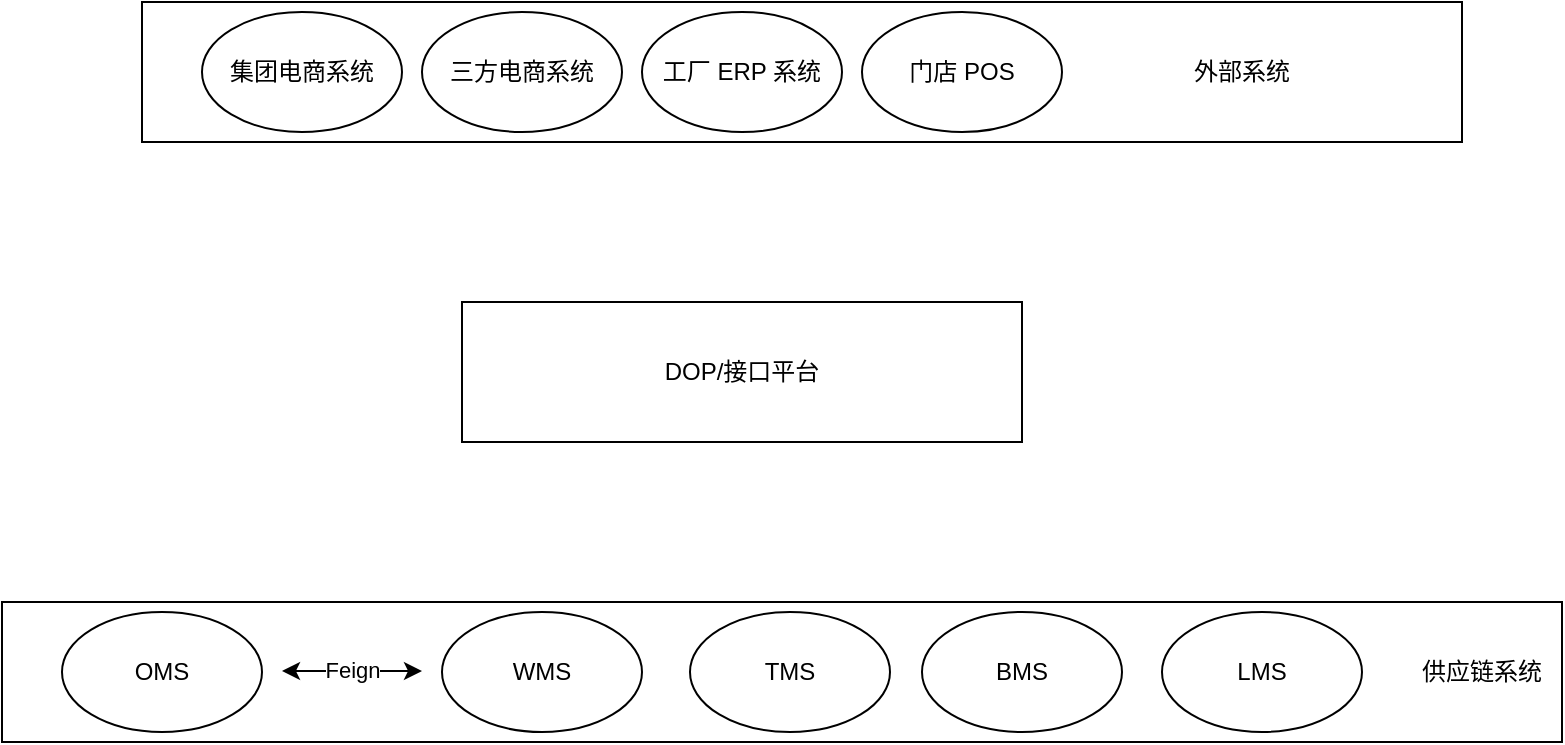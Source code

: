 <mxfile version="26.1.0">
  <diagram name="第 1 页" id="ckXLb1tCdCVSXDYiM965">
    <mxGraphModel dx="954" dy="615" grid="1" gridSize="10" guides="1" tooltips="1" connect="1" arrows="1" fold="1" page="1" pageScale="1" pageWidth="827" pageHeight="1169" math="0" shadow="0">
      <root>
        <mxCell id="0" />
        <mxCell id="1" parent="0" />
        <mxCell id="LiR2XcLl-FLcW5bncXfx-7" value="" style="rounded=0;whiteSpace=wrap;html=1;" vertex="1" parent="1">
          <mxGeometry x="90" y="60" width="660" height="70" as="geometry" />
        </mxCell>
        <mxCell id="LiR2XcLl-FLcW5bncXfx-8" value="集团电商系统" style="ellipse;whiteSpace=wrap;html=1;" vertex="1" parent="1">
          <mxGeometry x="120" y="65" width="100" height="60" as="geometry" />
        </mxCell>
        <mxCell id="LiR2XcLl-FLcW5bncXfx-9" value="三方电商系统" style="ellipse;whiteSpace=wrap;html=1;" vertex="1" parent="1">
          <mxGeometry x="230" y="65" width="100" height="60" as="geometry" />
        </mxCell>
        <mxCell id="LiR2XcLl-FLcW5bncXfx-10" value="工厂 ERP 系统" style="ellipse;whiteSpace=wrap;html=1;" vertex="1" parent="1">
          <mxGeometry x="340" y="65" width="100" height="60" as="geometry" />
        </mxCell>
        <mxCell id="LiR2XcLl-FLcW5bncXfx-11" value="门店 POS" style="ellipse;whiteSpace=wrap;html=1;" vertex="1" parent="1">
          <mxGeometry x="450" y="65" width="100" height="60" as="geometry" />
        </mxCell>
        <mxCell id="LiR2XcLl-FLcW5bncXfx-12" value="外部系统" style="text;html=1;align=center;verticalAlign=middle;whiteSpace=wrap;rounded=0;" vertex="1" parent="1">
          <mxGeometry x="610" y="80" width="60" height="30" as="geometry" />
        </mxCell>
        <mxCell id="LiR2XcLl-FLcW5bncXfx-14" value="DOP/接口平台" style="rounded=0;whiteSpace=wrap;html=1;" vertex="1" parent="1">
          <mxGeometry x="250" y="210" width="280" height="70" as="geometry" />
        </mxCell>
        <mxCell id="LiR2XcLl-FLcW5bncXfx-15" value="" style="rounded=0;whiteSpace=wrap;html=1;" vertex="1" parent="1">
          <mxGeometry x="20" y="360" width="780" height="70" as="geometry" />
        </mxCell>
        <mxCell id="LiR2XcLl-FLcW5bncXfx-16" value="OMS" style="ellipse;whiteSpace=wrap;html=1;" vertex="1" parent="1">
          <mxGeometry x="50" y="365" width="100" height="60" as="geometry" />
        </mxCell>
        <mxCell id="LiR2XcLl-FLcW5bncXfx-17" value="WMS" style="ellipse;whiteSpace=wrap;html=1;" vertex="1" parent="1">
          <mxGeometry x="240" y="365" width="100" height="60" as="geometry" />
        </mxCell>
        <mxCell id="LiR2XcLl-FLcW5bncXfx-18" value="TMS" style="ellipse;whiteSpace=wrap;html=1;" vertex="1" parent="1">
          <mxGeometry x="364" y="365" width="100" height="60" as="geometry" />
        </mxCell>
        <mxCell id="LiR2XcLl-FLcW5bncXfx-19" value="BMS" style="ellipse;whiteSpace=wrap;html=1;" vertex="1" parent="1">
          <mxGeometry x="480" y="365" width="100" height="60" as="geometry" />
        </mxCell>
        <mxCell id="LiR2XcLl-FLcW5bncXfx-20" value="LMS" style="ellipse;whiteSpace=wrap;html=1;" vertex="1" parent="1">
          <mxGeometry x="600" y="365" width="100" height="60" as="geometry" />
        </mxCell>
        <mxCell id="LiR2XcLl-FLcW5bncXfx-21" value="供应链系统" style="text;html=1;align=center;verticalAlign=middle;whiteSpace=wrap;rounded=0;" vertex="1" parent="1">
          <mxGeometry x="720" y="380" width="80" height="30" as="geometry" />
        </mxCell>
        <mxCell id="LiR2XcLl-FLcW5bncXfx-25" value="" style="endArrow=classic;startArrow=classic;html=1;rounded=0;" edge="1" parent="1">
          <mxGeometry width="50" height="50" relative="1" as="geometry">
            <mxPoint x="160" y="394.5" as="sourcePoint" />
            <mxPoint x="230" y="394.5" as="targetPoint" />
          </mxGeometry>
        </mxCell>
        <mxCell id="LiR2XcLl-FLcW5bncXfx-26" value="Feign" style="edgeLabel;html=1;align=center;verticalAlign=middle;resizable=0;points=[];" vertex="1" connectable="0" parent="LiR2XcLl-FLcW5bncXfx-25">
          <mxGeometry y="1" relative="1" as="geometry">
            <mxPoint as="offset" />
          </mxGeometry>
        </mxCell>
      </root>
    </mxGraphModel>
  </diagram>
</mxfile>
